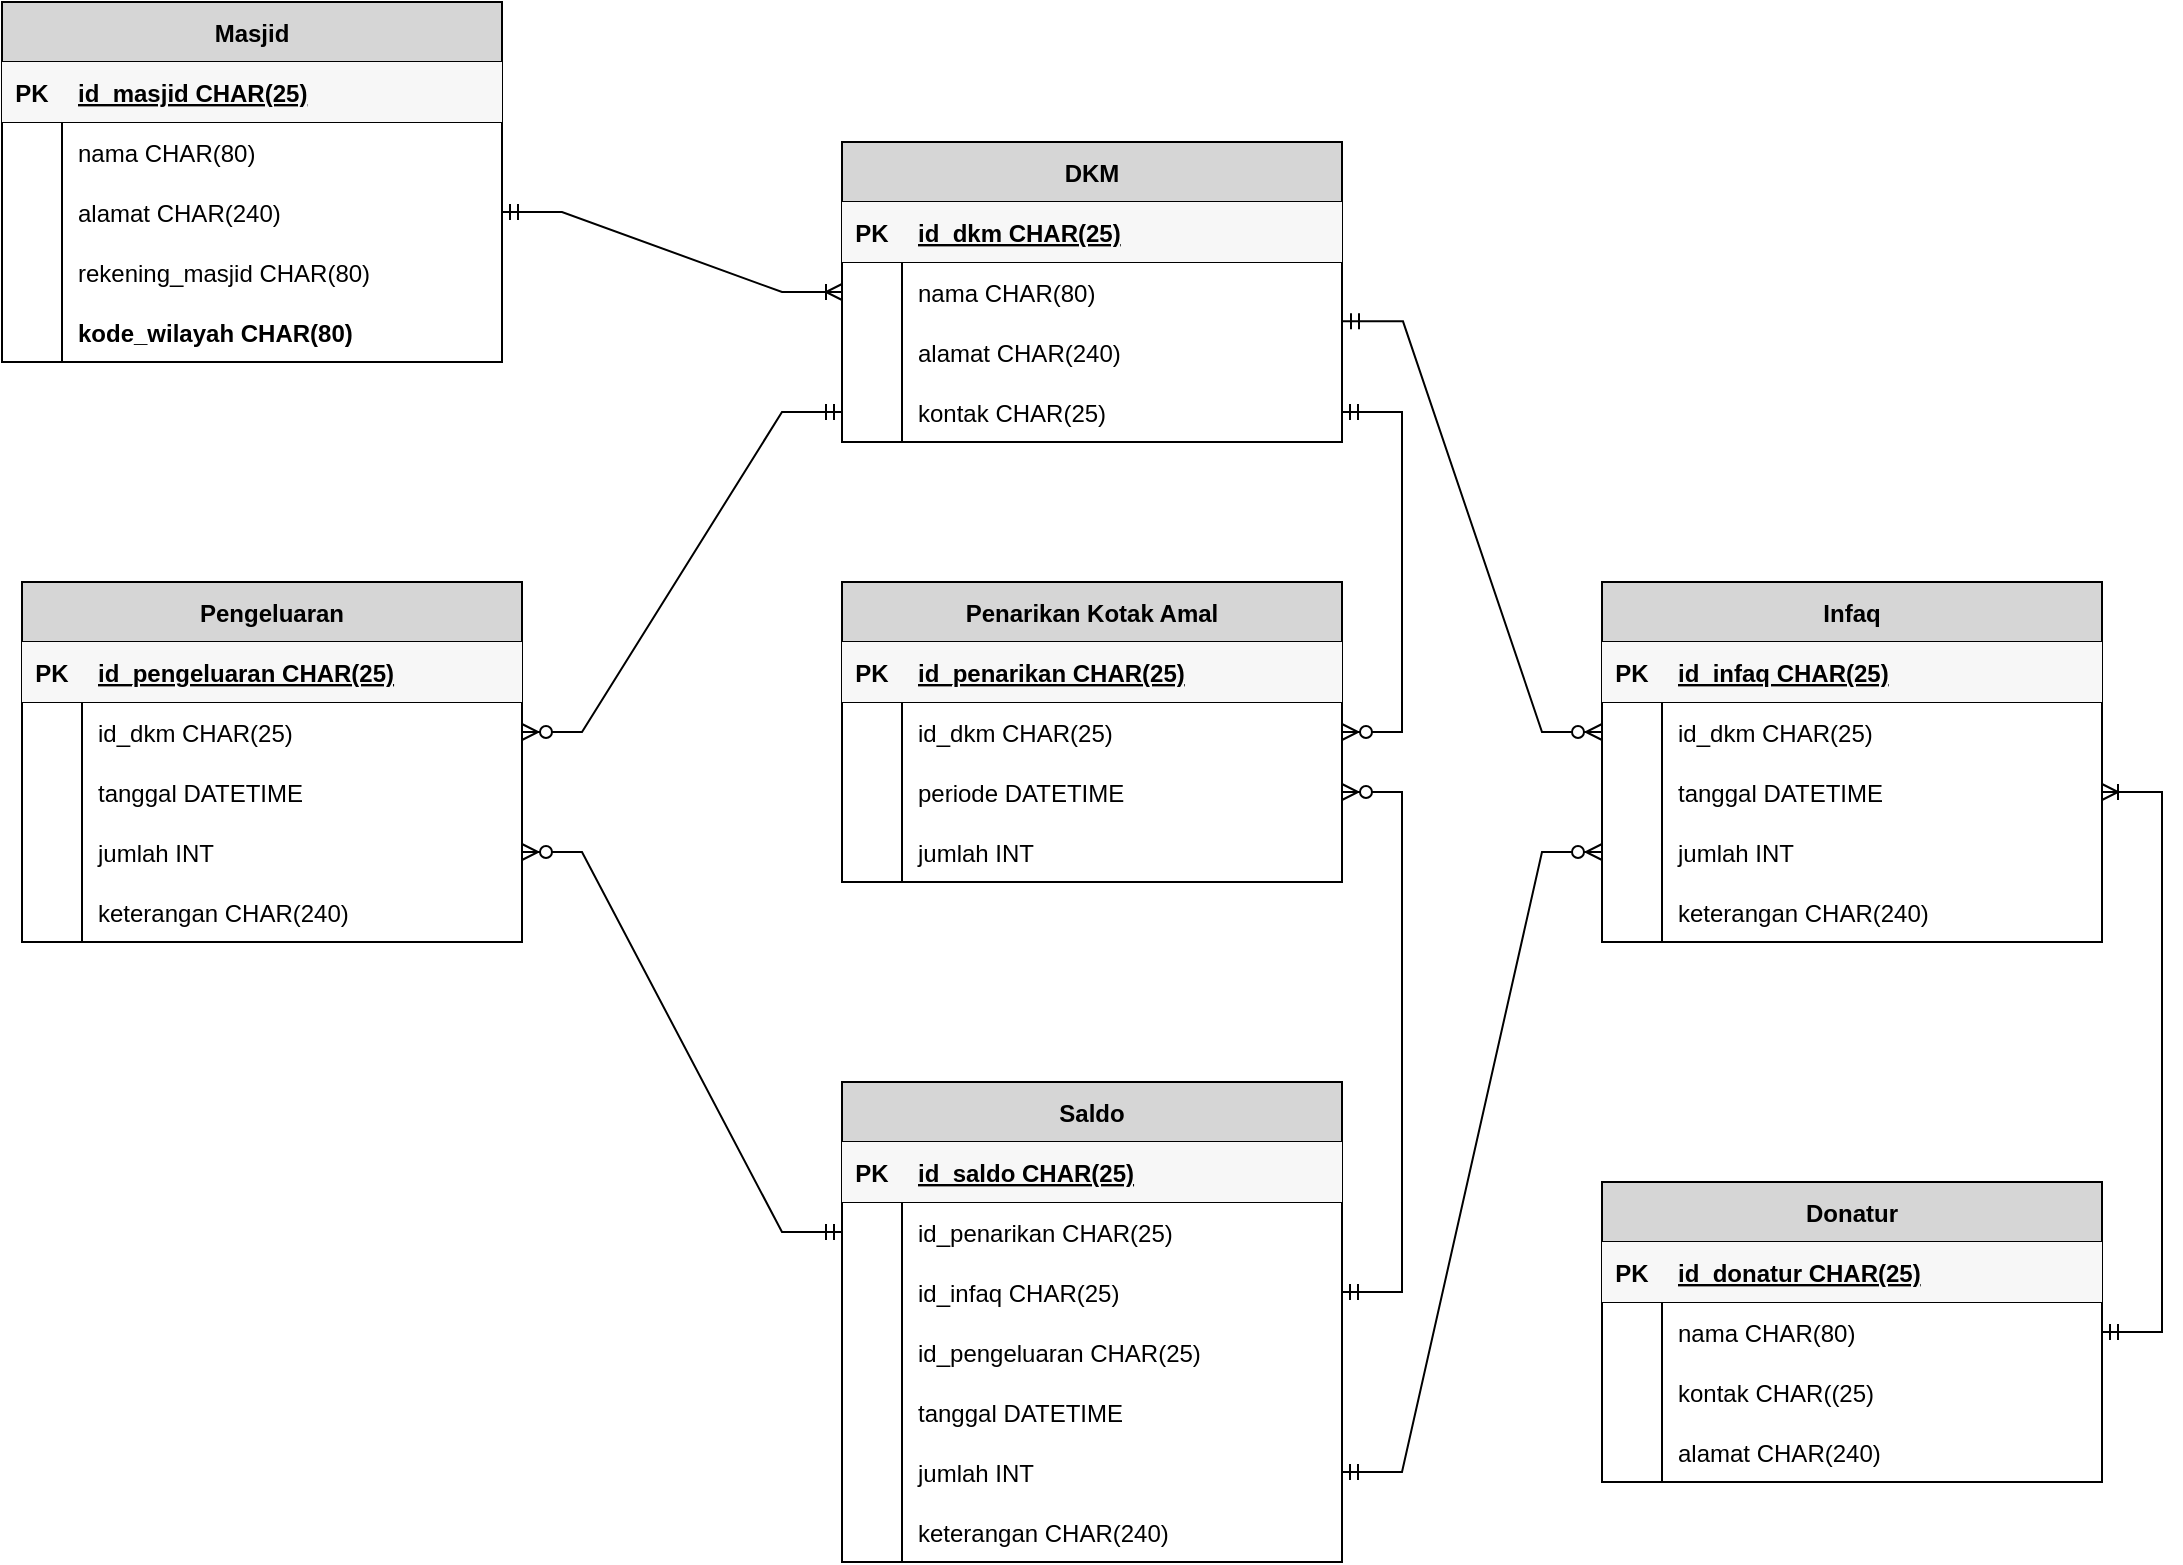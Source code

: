 <mxfile version="17.2.1" type="github">
  <diagram id="R2lEEEUBdFMjLlhIrx00" name="Page-1">
    <mxGraphModel dx="1303" dy="743" grid="1" gridSize="10" guides="1" tooltips="1" connect="1" arrows="1" fold="1" page="1" pageScale="1" pageWidth="1100" pageHeight="850" math="0" shadow="0" extFonts="Permanent Marker^https://fonts.googleapis.com/css?family=Permanent+Marker">
      <root>
        <mxCell id="0" />
        <mxCell id="1" parent="0" />
        <mxCell id="cvT5Ld0d4Eo0cut39mmG-1" value="Masjid" style="shape=table;startSize=30;container=1;collapsible=1;childLayout=tableLayout;fixedRows=1;rowLines=0;fontStyle=1;align=center;resizeLast=1;fillColor=#D6D6D6;" parent="1" vertex="1">
          <mxGeometry x="10" y="10" width="250" height="180" as="geometry" />
        </mxCell>
        <mxCell id="cvT5Ld0d4Eo0cut39mmG-2" value="" style="shape=partialRectangle;collapsible=0;dropTarget=0;pointerEvents=0;fillColor=none;points=[[0,0.5],[1,0.5]];portConstraint=eastwest;top=0;left=0;right=0;bottom=1;" parent="cvT5Ld0d4Eo0cut39mmG-1" vertex="1">
          <mxGeometry y="30" width="250" height="30" as="geometry" />
        </mxCell>
        <mxCell id="cvT5Ld0d4Eo0cut39mmG-3" value="PK" style="shape=partialRectangle;overflow=hidden;connectable=0;fillColor=#F7F7F7;top=0;left=0;bottom=0;right=0;fontStyle=1;strokeColor=#EDEDED;" parent="cvT5Ld0d4Eo0cut39mmG-2" vertex="1">
          <mxGeometry width="30" height="30" as="geometry">
            <mxRectangle width="30" height="30" as="alternateBounds" />
          </mxGeometry>
        </mxCell>
        <mxCell id="cvT5Ld0d4Eo0cut39mmG-4" value="id_masjid CHAR(25)" style="shape=partialRectangle;overflow=hidden;connectable=0;fillColor=#F7F7F7;top=0;left=0;bottom=0;right=0;align=left;spacingLeft=6;fontStyle=5;strokeColor=#EDEDED;" parent="cvT5Ld0d4Eo0cut39mmG-2" vertex="1">
          <mxGeometry x="30" width="220" height="30" as="geometry">
            <mxRectangle width="220" height="30" as="alternateBounds" />
          </mxGeometry>
        </mxCell>
        <mxCell id="cvT5Ld0d4Eo0cut39mmG-5" value="" style="shape=partialRectangle;collapsible=0;dropTarget=0;pointerEvents=0;fillColor=none;points=[[0,0.5],[1,0.5]];portConstraint=eastwest;top=0;left=0;right=0;bottom=0;" parent="cvT5Ld0d4Eo0cut39mmG-1" vertex="1">
          <mxGeometry y="60" width="250" height="30" as="geometry" />
        </mxCell>
        <mxCell id="cvT5Ld0d4Eo0cut39mmG-6" value="" style="shape=partialRectangle;overflow=hidden;connectable=0;fillColor=none;top=0;left=0;bottom=0;right=0;" parent="cvT5Ld0d4Eo0cut39mmG-5" vertex="1">
          <mxGeometry width="30" height="30" as="geometry">
            <mxRectangle width="30" height="30" as="alternateBounds" />
          </mxGeometry>
        </mxCell>
        <mxCell id="cvT5Ld0d4Eo0cut39mmG-7" value="nama CHAR(80)" style="shape=partialRectangle;overflow=hidden;connectable=0;fillColor=none;top=0;left=0;bottom=0;right=0;align=left;spacingLeft=6;" parent="cvT5Ld0d4Eo0cut39mmG-5" vertex="1">
          <mxGeometry x="30" width="220" height="30" as="geometry">
            <mxRectangle width="220" height="30" as="alternateBounds" />
          </mxGeometry>
        </mxCell>
        <mxCell id="cvT5Ld0d4Eo0cut39mmG-8" value="" style="shape=partialRectangle;collapsible=0;dropTarget=0;pointerEvents=0;fillColor=none;points=[[0,0.5],[1,0.5]];portConstraint=eastwest;top=0;left=0;right=0;bottom=0;" parent="cvT5Ld0d4Eo0cut39mmG-1" vertex="1">
          <mxGeometry y="90" width="250" height="30" as="geometry" />
        </mxCell>
        <mxCell id="cvT5Ld0d4Eo0cut39mmG-9" value="" style="shape=partialRectangle;overflow=hidden;connectable=0;fillColor=none;top=0;left=0;bottom=0;right=0;" parent="cvT5Ld0d4Eo0cut39mmG-8" vertex="1">
          <mxGeometry width="30" height="30" as="geometry">
            <mxRectangle width="30" height="30" as="alternateBounds" />
          </mxGeometry>
        </mxCell>
        <mxCell id="cvT5Ld0d4Eo0cut39mmG-10" value="alamat CHAR(240)" style="shape=partialRectangle;overflow=hidden;connectable=0;fillColor=none;top=0;left=0;bottom=0;right=0;align=left;spacingLeft=6;" parent="cvT5Ld0d4Eo0cut39mmG-8" vertex="1">
          <mxGeometry x="30" width="220" height="30" as="geometry">
            <mxRectangle width="220" height="30" as="alternateBounds" />
          </mxGeometry>
        </mxCell>
        <mxCell id="cvT5Ld0d4Eo0cut39mmG-14" value="" style="shape=partialRectangle;collapsible=0;dropTarget=0;pointerEvents=0;fillColor=none;points=[[0,0.5],[1,0.5]];portConstraint=eastwest;top=0;left=0;right=0;bottom=0;" parent="cvT5Ld0d4Eo0cut39mmG-1" vertex="1">
          <mxGeometry y="120" width="250" height="30" as="geometry" />
        </mxCell>
        <mxCell id="cvT5Ld0d4Eo0cut39mmG-15" value="" style="shape=partialRectangle;overflow=hidden;connectable=0;fillColor=none;top=0;left=0;bottom=0;right=0;" parent="cvT5Ld0d4Eo0cut39mmG-14" vertex="1">
          <mxGeometry width="30" height="30" as="geometry">
            <mxRectangle width="30" height="30" as="alternateBounds" />
          </mxGeometry>
        </mxCell>
        <mxCell id="cvT5Ld0d4Eo0cut39mmG-16" value="rekening_masjid CHAR(80)" style="shape=partialRectangle;overflow=hidden;connectable=0;fillColor=none;top=0;left=0;bottom=0;right=0;align=left;spacingLeft=6;fontStyle=0" parent="cvT5Ld0d4Eo0cut39mmG-14" vertex="1">
          <mxGeometry x="30" width="220" height="30" as="geometry">
            <mxRectangle width="220" height="30" as="alternateBounds" />
          </mxGeometry>
        </mxCell>
        <mxCell id="cvT5Ld0d4Eo0cut39mmG-11" value="" style="shape=partialRectangle;collapsible=0;dropTarget=0;pointerEvents=0;fillColor=none;points=[[0,0.5],[1,0.5]];portConstraint=eastwest;top=0;left=0;right=0;bottom=0;" parent="cvT5Ld0d4Eo0cut39mmG-1" vertex="1">
          <mxGeometry y="150" width="250" height="30" as="geometry" />
        </mxCell>
        <mxCell id="cvT5Ld0d4Eo0cut39mmG-12" value="" style="shape=partialRectangle;overflow=hidden;connectable=0;fillColor=none;top=0;left=0;bottom=0;right=0;" parent="cvT5Ld0d4Eo0cut39mmG-11" vertex="1">
          <mxGeometry width="30" height="30" as="geometry">
            <mxRectangle width="30" height="30" as="alternateBounds" />
          </mxGeometry>
        </mxCell>
        <mxCell id="cvT5Ld0d4Eo0cut39mmG-13" value="kode_wilayah CHAR(80)" style="shape=partialRectangle;overflow=hidden;connectable=0;fillColor=none;top=0;left=0;bottom=0;right=0;align=left;spacingLeft=6;fontStyle=1" parent="cvT5Ld0d4Eo0cut39mmG-11" vertex="1">
          <mxGeometry x="30" width="220" height="30" as="geometry">
            <mxRectangle width="220" height="30" as="alternateBounds" />
          </mxGeometry>
        </mxCell>
        <mxCell id="XvqPhCIaxHEO62O4tCBa-1" value="DKM" style="shape=table;startSize=30;container=1;collapsible=1;childLayout=tableLayout;fixedRows=1;rowLines=0;fontStyle=1;align=center;resizeLast=1;fillColor=#D6D6D6;" parent="1" vertex="1">
          <mxGeometry x="430" y="80" width="250" height="150" as="geometry" />
        </mxCell>
        <mxCell id="XvqPhCIaxHEO62O4tCBa-2" value="" style="shape=partialRectangle;collapsible=0;dropTarget=0;pointerEvents=0;fillColor=none;points=[[0,0.5],[1,0.5]];portConstraint=eastwest;top=0;left=0;right=0;bottom=1;" parent="XvqPhCIaxHEO62O4tCBa-1" vertex="1">
          <mxGeometry y="30" width="250" height="30" as="geometry" />
        </mxCell>
        <mxCell id="XvqPhCIaxHEO62O4tCBa-3" value="PK" style="shape=partialRectangle;overflow=hidden;connectable=0;fillColor=#F7F7F7;top=0;left=0;bottom=0;right=0;fontStyle=1;strokeColor=#EDEDED;" parent="XvqPhCIaxHEO62O4tCBa-2" vertex="1">
          <mxGeometry width="30" height="30" as="geometry">
            <mxRectangle width="30" height="30" as="alternateBounds" />
          </mxGeometry>
        </mxCell>
        <mxCell id="XvqPhCIaxHEO62O4tCBa-4" value="id_dkm CHAR(25)" style="shape=partialRectangle;overflow=hidden;connectable=0;fillColor=#F7F7F7;top=0;left=0;bottom=0;right=0;align=left;spacingLeft=6;fontStyle=5;strokeColor=#EDEDED;" parent="XvqPhCIaxHEO62O4tCBa-2" vertex="1">
          <mxGeometry x="30" width="220" height="30" as="geometry">
            <mxRectangle width="220" height="30" as="alternateBounds" />
          </mxGeometry>
        </mxCell>
        <mxCell id="XvqPhCIaxHEO62O4tCBa-5" value="" style="shape=partialRectangle;collapsible=0;dropTarget=0;pointerEvents=0;fillColor=none;points=[[0,0.5],[1,0.5]];portConstraint=eastwest;top=0;left=0;right=0;bottom=0;" parent="XvqPhCIaxHEO62O4tCBa-1" vertex="1">
          <mxGeometry y="60" width="250" height="30" as="geometry" />
        </mxCell>
        <mxCell id="XvqPhCIaxHEO62O4tCBa-6" value="" style="shape=partialRectangle;overflow=hidden;connectable=0;fillColor=none;top=0;left=0;bottom=0;right=0;" parent="XvqPhCIaxHEO62O4tCBa-5" vertex="1">
          <mxGeometry width="30" height="30" as="geometry">
            <mxRectangle width="30" height="30" as="alternateBounds" />
          </mxGeometry>
        </mxCell>
        <mxCell id="XvqPhCIaxHEO62O4tCBa-7" value="nama CHAR(80)" style="shape=partialRectangle;overflow=hidden;connectable=0;fillColor=none;top=0;left=0;bottom=0;right=0;align=left;spacingLeft=6;" parent="XvqPhCIaxHEO62O4tCBa-5" vertex="1">
          <mxGeometry x="30" width="220" height="30" as="geometry">
            <mxRectangle width="220" height="30" as="alternateBounds" />
          </mxGeometry>
        </mxCell>
        <mxCell id="XvqPhCIaxHEO62O4tCBa-8" value="" style="shape=partialRectangle;collapsible=0;dropTarget=0;pointerEvents=0;fillColor=none;points=[[0,0.5],[1,0.5]];portConstraint=eastwest;top=0;left=0;right=0;bottom=0;" parent="XvqPhCIaxHEO62O4tCBa-1" vertex="1">
          <mxGeometry y="90" width="250" height="30" as="geometry" />
        </mxCell>
        <mxCell id="XvqPhCIaxHEO62O4tCBa-9" value="" style="shape=partialRectangle;overflow=hidden;connectable=0;fillColor=none;top=0;left=0;bottom=0;right=0;" parent="XvqPhCIaxHEO62O4tCBa-8" vertex="1">
          <mxGeometry width="30" height="30" as="geometry">
            <mxRectangle width="30" height="30" as="alternateBounds" />
          </mxGeometry>
        </mxCell>
        <mxCell id="XvqPhCIaxHEO62O4tCBa-10" value="alamat CHAR(240)" style="shape=partialRectangle;overflow=hidden;connectable=0;fillColor=none;top=0;left=0;bottom=0;right=0;align=left;spacingLeft=6;" parent="XvqPhCIaxHEO62O4tCBa-8" vertex="1">
          <mxGeometry x="30" width="220" height="30" as="geometry">
            <mxRectangle width="220" height="30" as="alternateBounds" />
          </mxGeometry>
        </mxCell>
        <mxCell id="XvqPhCIaxHEO62O4tCBa-11" value="" style="shape=partialRectangle;collapsible=0;dropTarget=0;pointerEvents=0;fillColor=none;points=[[0,0.5],[1,0.5]];portConstraint=eastwest;top=0;left=0;right=0;bottom=0;" parent="XvqPhCIaxHEO62O4tCBa-1" vertex="1">
          <mxGeometry y="120" width="250" height="30" as="geometry" />
        </mxCell>
        <mxCell id="XvqPhCIaxHEO62O4tCBa-12" value="" style="shape=partialRectangle;overflow=hidden;connectable=0;fillColor=none;top=0;left=0;bottom=0;right=0;" parent="XvqPhCIaxHEO62O4tCBa-11" vertex="1">
          <mxGeometry width="30" height="30" as="geometry">
            <mxRectangle width="30" height="30" as="alternateBounds" />
          </mxGeometry>
        </mxCell>
        <mxCell id="XvqPhCIaxHEO62O4tCBa-13" value="kontak CHAR(25)" style="shape=partialRectangle;overflow=hidden;connectable=0;fillColor=none;top=0;left=0;bottom=0;right=0;align=left;spacingLeft=6;fontStyle=0" parent="XvqPhCIaxHEO62O4tCBa-11" vertex="1">
          <mxGeometry x="30" width="220" height="30" as="geometry">
            <mxRectangle width="220" height="30" as="alternateBounds" />
          </mxGeometry>
        </mxCell>
        <mxCell id="XvqPhCIaxHEO62O4tCBa-18" value="" style="edgeStyle=entityRelationEdgeStyle;fontSize=12;html=1;endArrow=ERoneToMany;startArrow=ERmandOne;rounded=0;exitX=1;exitY=0.5;exitDx=0;exitDy=0;entryX=0;entryY=0.5;entryDx=0;entryDy=0;" parent="1" source="cvT5Ld0d4Eo0cut39mmG-8" target="XvqPhCIaxHEO62O4tCBa-5" edge="1">
          <mxGeometry width="100" height="100" relative="1" as="geometry">
            <mxPoint x="390" y="180" as="sourcePoint" />
            <mxPoint x="490" y="80" as="targetPoint" />
          </mxGeometry>
        </mxCell>
        <mxCell id="pLx2cS38MoNF81snH_oE-1" value="Penarikan Kotak Amal" style="shape=table;startSize=30;container=1;collapsible=1;childLayout=tableLayout;fixedRows=1;rowLines=0;fontStyle=1;align=center;resizeLast=1;fillColor=#D6D6D6;" parent="1" vertex="1">
          <mxGeometry x="430" y="300" width="250" height="150" as="geometry" />
        </mxCell>
        <mxCell id="pLx2cS38MoNF81snH_oE-2" value="" style="shape=partialRectangle;collapsible=0;dropTarget=0;pointerEvents=0;fillColor=none;points=[[0,0.5],[1,0.5]];portConstraint=eastwest;top=0;left=0;right=0;bottom=1;" parent="pLx2cS38MoNF81snH_oE-1" vertex="1">
          <mxGeometry y="30" width="250" height="30" as="geometry" />
        </mxCell>
        <mxCell id="pLx2cS38MoNF81snH_oE-3" value="PK" style="shape=partialRectangle;overflow=hidden;connectable=0;fillColor=#F7F7F7;top=0;left=0;bottom=0;right=0;fontStyle=1;strokeColor=#EDEDED;" parent="pLx2cS38MoNF81snH_oE-2" vertex="1">
          <mxGeometry width="30" height="30" as="geometry">
            <mxRectangle width="30" height="30" as="alternateBounds" />
          </mxGeometry>
        </mxCell>
        <mxCell id="pLx2cS38MoNF81snH_oE-4" value="id_penarikan CHAR(25)" style="shape=partialRectangle;overflow=hidden;connectable=0;fillColor=#F7F7F7;top=0;left=0;bottom=0;right=0;align=left;spacingLeft=6;fontStyle=5;strokeColor=#EDEDED;" parent="pLx2cS38MoNF81snH_oE-2" vertex="1">
          <mxGeometry x="30" width="220" height="30" as="geometry">
            <mxRectangle width="220" height="30" as="alternateBounds" />
          </mxGeometry>
        </mxCell>
        <mxCell id="pLx2cS38MoNF81snH_oE-5" value="" style="shape=partialRectangle;collapsible=0;dropTarget=0;pointerEvents=0;fillColor=none;points=[[0,0.5],[1,0.5]];portConstraint=eastwest;top=0;left=0;right=0;bottom=0;" parent="pLx2cS38MoNF81snH_oE-1" vertex="1">
          <mxGeometry y="60" width="250" height="30" as="geometry" />
        </mxCell>
        <mxCell id="pLx2cS38MoNF81snH_oE-6" value="" style="shape=partialRectangle;overflow=hidden;connectable=0;fillColor=none;top=0;left=0;bottom=0;right=0;" parent="pLx2cS38MoNF81snH_oE-5" vertex="1">
          <mxGeometry width="30" height="30" as="geometry">
            <mxRectangle width="30" height="30" as="alternateBounds" />
          </mxGeometry>
        </mxCell>
        <mxCell id="pLx2cS38MoNF81snH_oE-7" value="id_dkm CHAR(25)" style="shape=partialRectangle;overflow=hidden;connectable=0;fillColor=none;top=0;left=0;bottom=0;right=0;align=left;spacingLeft=6;" parent="pLx2cS38MoNF81snH_oE-5" vertex="1">
          <mxGeometry x="30" width="220" height="30" as="geometry">
            <mxRectangle width="220" height="30" as="alternateBounds" />
          </mxGeometry>
        </mxCell>
        <mxCell id="pLx2cS38MoNF81snH_oE-8" value="" style="shape=partialRectangle;collapsible=0;dropTarget=0;pointerEvents=0;fillColor=none;points=[[0,0.5],[1,0.5]];portConstraint=eastwest;top=0;left=0;right=0;bottom=0;" parent="pLx2cS38MoNF81snH_oE-1" vertex="1">
          <mxGeometry y="90" width="250" height="30" as="geometry" />
        </mxCell>
        <mxCell id="pLx2cS38MoNF81snH_oE-9" value="" style="shape=partialRectangle;overflow=hidden;connectable=0;fillColor=none;top=0;left=0;bottom=0;right=0;" parent="pLx2cS38MoNF81snH_oE-8" vertex="1">
          <mxGeometry width="30" height="30" as="geometry">
            <mxRectangle width="30" height="30" as="alternateBounds" />
          </mxGeometry>
        </mxCell>
        <mxCell id="pLx2cS38MoNF81snH_oE-10" value="periode DATETIME" style="shape=partialRectangle;overflow=hidden;connectable=0;fillColor=none;top=0;left=0;bottom=0;right=0;align=left;spacingLeft=6;" parent="pLx2cS38MoNF81snH_oE-8" vertex="1">
          <mxGeometry x="30" width="220" height="30" as="geometry">
            <mxRectangle width="220" height="30" as="alternateBounds" />
          </mxGeometry>
        </mxCell>
        <mxCell id="pLx2cS38MoNF81snH_oE-11" value="" style="shape=partialRectangle;collapsible=0;dropTarget=0;pointerEvents=0;fillColor=none;points=[[0,0.5],[1,0.5]];portConstraint=eastwest;top=0;left=0;right=0;bottom=0;" parent="pLx2cS38MoNF81snH_oE-1" vertex="1">
          <mxGeometry y="120" width="250" height="30" as="geometry" />
        </mxCell>
        <mxCell id="pLx2cS38MoNF81snH_oE-12" value="" style="shape=partialRectangle;overflow=hidden;connectable=0;fillColor=none;top=0;left=0;bottom=0;right=0;" parent="pLx2cS38MoNF81snH_oE-11" vertex="1">
          <mxGeometry width="30" height="30" as="geometry">
            <mxRectangle width="30" height="30" as="alternateBounds" />
          </mxGeometry>
        </mxCell>
        <mxCell id="pLx2cS38MoNF81snH_oE-13" value="jumlah INT" style="shape=partialRectangle;overflow=hidden;connectable=0;fillColor=none;top=0;left=0;bottom=0;right=0;align=left;spacingLeft=6;fontStyle=0" parent="pLx2cS38MoNF81snH_oE-11" vertex="1">
          <mxGeometry x="30" width="220" height="30" as="geometry">
            <mxRectangle width="220" height="30" as="alternateBounds" />
          </mxGeometry>
        </mxCell>
        <mxCell id="pLx2cS38MoNF81snH_oE-14" value="" style="edgeStyle=entityRelationEdgeStyle;fontSize=12;html=1;endArrow=ERzeroToMany;startArrow=ERmandOne;rounded=0;exitX=1.002;exitY=-0.011;exitDx=0;exitDy=0;exitPerimeter=0;entryX=0;entryY=0.5;entryDx=0;entryDy=0;" parent="1" source="XvqPhCIaxHEO62O4tCBa-8" target="pLx2cS38MoNF81snH_oE-19" edge="1">
          <mxGeometry width="100" height="100" relative="1" as="geometry">
            <mxPoint x="640" y="250" as="sourcePoint" />
            <mxPoint x="900" y="170" as="targetPoint" />
          </mxGeometry>
        </mxCell>
        <mxCell id="pLx2cS38MoNF81snH_oE-15" value="Infaq" style="shape=table;startSize=30;container=1;collapsible=1;childLayout=tableLayout;fixedRows=1;rowLines=0;fontStyle=1;align=center;resizeLast=1;fillColor=#D6D6D6;" parent="1" vertex="1">
          <mxGeometry x="810" y="300" width="250" height="180" as="geometry" />
        </mxCell>
        <mxCell id="pLx2cS38MoNF81snH_oE-16" value="" style="shape=partialRectangle;collapsible=0;dropTarget=0;pointerEvents=0;fillColor=none;points=[[0,0.5],[1,0.5]];portConstraint=eastwest;top=0;left=0;right=0;bottom=1;" parent="pLx2cS38MoNF81snH_oE-15" vertex="1">
          <mxGeometry y="30" width="250" height="30" as="geometry" />
        </mxCell>
        <mxCell id="pLx2cS38MoNF81snH_oE-17" value="PK" style="shape=partialRectangle;overflow=hidden;connectable=0;fillColor=#F7F7F7;top=0;left=0;bottom=0;right=0;fontStyle=1;strokeColor=#EDEDED;" parent="pLx2cS38MoNF81snH_oE-16" vertex="1">
          <mxGeometry width="30" height="30" as="geometry">
            <mxRectangle width="30" height="30" as="alternateBounds" />
          </mxGeometry>
        </mxCell>
        <mxCell id="pLx2cS38MoNF81snH_oE-18" value="id_infaq CHAR(25)" style="shape=partialRectangle;overflow=hidden;connectable=0;fillColor=#F7F7F7;top=0;left=0;bottom=0;right=0;align=left;spacingLeft=6;fontStyle=5;strokeColor=#EDEDED;" parent="pLx2cS38MoNF81snH_oE-16" vertex="1">
          <mxGeometry x="30" width="220" height="30" as="geometry">
            <mxRectangle width="220" height="30" as="alternateBounds" />
          </mxGeometry>
        </mxCell>
        <mxCell id="pLx2cS38MoNF81snH_oE-19" value="" style="shape=partialRectangle;collapsible=0;dropTarget=0;pointerEvents=0;fillColor=none;points=[[0,0.5],[1,0.5]];portConstraint=eastwest;top=0;left=0;right=0;bottom=0;" parent="pLx2cS38MoNF81snH_oE-15" vertex="1">
          <mxGeometry y="60" width="250" height="30" as="geometry" />
        </mxCell>
        <mxCell id="pLx2cS38MoNF81snH_oE-20" value="" style="shape=partialRectangle;overflow=hidden;connectable=0;fillColor=none;top=0;left=0;bottom=0;right=0;" parent="pLx2cS38MoNF81snH_oE-19" vertex="1">
          <mxGeometry width="30" height="30" as="geometry">
            <mxRectangle width="30" height="30" as="alternateBounds" />
          </mxGeometry>
        </mxCell>
        <mxCell id="pLx2cS38MoNF81snH_oE-21" value="id_dkm CHAR(25)" style="shape=partialRectangle;overflow=hidden;connectable=0;fillColor=none;top=0;left=0;bottom=0;right=0;align=left;spacingLeft=6;" parent="pLx2cS38MoNF81snH_oE-19" vertex="1">
          <mxGeometry x="30" width="220" height="30" as="geometry">
            <mxRectangle width="220" height="30" as="alternateBounds" />
          </mxGeometry>
        </mxCell>
        <mxCell id="pLx2cS38MoNF81snH_oE-22" value="" style="shape=partialRectangle;collapsible=0;dropTarget=0;pointerEvents=0;fillColor=none;points=[[0,0.5],[1,0.5]];portConstraint=eastwest;top=0;left=0;right=0;bottom=0;" parent="pLx2cS38MoNF81snH_oE-15" vertex="1">
          <mxGeometry y="90" width="250" height="30" as="geometry" />
        </mxCell>
        <mxCell id="pLx2cS38MoNF81snH_oE-23" value="" style="shape=partialRectangle;overflow=hidden;connectable=0;fillColor=none;top=0;left=0;bottom=0;right=0;" parent="pLx2cS38MoNF81snH_oE-22" vertex="1">
          <mxGeometry width="30" height="30" as="geometry">
            <mxRectangle width="30" height="30" as="alternateBounds" />
          </mxGeometry>
        </mxCell>
        <mxCell id="pLx2cS38MoNF81snH_oE-24" value="tanggal DATETIME" style="shape=partialRectangle;overflow=hidden;connectable=0;fillColor=none;top=0;left=0;bottom=0;right=0;align=left;spacingLeft=6;" parent="pLx2cS38MoNF81snH_oE-22" vertex="1">
          <mxGeometry x="30" width="220" height="30" as="geometry">
            <mxRectangle width="220" height="30" as="alternateBounds" />
          </mxGeometry>
        </mxCell>
        <mxCell id="pLx2cS38MoNF81snH_oE-25" value="" style="shape=partialRectangle;collapsible=0;dropTarget=0;pointerEvents=0;fillColor=none;points=[[0,0.5],[1,0.5]];portConstraint=eastwest;top=0;left=0;right=0;bottom=0;" parent="pLx2cS38MoNF81snH_oE-15" vertex="1">
          <mxGeometry y="120" width="250" height="30" as="geometry" />
        </mxCell>
        <mxCell id="pLx2cS38MoNF81snH_oE-26" value="" style="shape=partialRectangle;overflow=hidden;connectable=0;fillColor=none;top=0;left=0;bottom=0;right=0;" parent="pLx2cS38MoNF81snH_oE-25" vertex="1">
          <mxGeometry width="30" height="30" as="geometry">
            <mxRectangle width="30" height="30" as="alternateBounds" />
          </mxGeometry>
        </mxCell>
        <mxCell id="pLx2cS38MoNF81snH_oE-27" value="jumlah INT" style="shape=partialRectangle;overflow=hidden;connectable=0;fillColor=none;top=0;left=0;bottom=0;right=0;align=left;spacingLeft=6;fontStyle=0" parent="pLx2cS38MoNF81snH_oE-25" vertex="1">
          <mxGeometry x="30" width="220" height="30" as="geometry">
            <mxRectangle width="220" height="30" as="alternateBounds" />
          </mxGeometry>
        </mxCell>
        <mxCell id="pLx2cS38MoNF81snH_oE-46" value="" style="shape=partialRectangle;collapsible=0;dropTarget=0;pointerEvents=0;fillColor=none;points=[[0,0.5],[1,0.5]];portConstraint=eastwest;top=0;left=0;right=0;bottom=0;" parent="pLx2cS38MoNF81snH_oE-15" vertex="1">
          <mxGeometry y="150" width="250" height="30" as="geometry" />
        </mxCell>
        <mxCell id="pLx2cS38MoNF81snH_oE-47" value="" style="shape=partialRectangle;overflow=hidden;connectable=0;fillColor=none;top=0;left=0;bottom=0;right=0;" parent="pLx2cS38MoNF81snH_oE-46" vertex="1">
          <mxGeometry width="30" height="30" as="geometry">
            <mxRectangle width="30" height="30" as="alternateBounds" />
          </mxGeometry>
        </mxCell>
        <mxCell id="pLx2cS38MoNF81snH_oE-48" value="keterangan CHAR(240)" style="shape=partialRectangle;overflow=hidden;connectable=0;fillColor=none;top=0;left=0;bottom=0;right=0;align=left;spacingLeft=6;fontStyle=0" parent="pLx2cS38MoNF81snH_oE-46" vertex="1">
          <mxGeometry x="30" width="220" height="30" as="geometry">
            <mxRectangle width="220" height="30" as="alternateBounds" />
          </mxGeometry>
        </mxCell>
        <mxCell id="pLx2cS38MoNF81snH_oE-28" value="" style="edgeStyle=entityRelationEdgeStyle;fontSize=12;html=1;endArrow=ERzeroToMany;startArrow=ERmandOne;rounded=0;entryX=1;entryY=0.5;entryDx=0;entryDy=0;exitX=1;exitY=0.5;exitDx=0;exitDy=0;" parent="1" source="XvqPhCIaxHEO62O4tCBa-11" target="pLx2cS38MoNF81snH_oE-5" edge="1">
          <mxGeometry width="100" height="100" relative="1" as="geometry">
            <mxPoint x="760.5" y="139.67" as="sourcePoint" />
            <mxPoint x="850.25" y="254.89" as="targetPoint" />
          </mxGeometry>
        </mxCell>
        <mxCell id="pLx2cS38MoNF81snH_oE-29" value="Donatur" style="shape=table;startSize=30;container=1;collapsible=1;childLayout=tableLayout;fixedRows=1;rowLines=0;fontStyle=1;align=center;resizeLast=1;fillColor=#D6D6D6;" parent="1" vertex="1">
          <mxGeometry x="810" y="600" width="250" height="150" as="geometry" />
        </mxCell>
        <mxCell id="pLx2cS38MoNF81snH_oE-30" value="" style="shape=partialRectangle;collapsible=0;dropTarget=0;pointerEvents=0;fillColor=none;points=[[0,0.5],[1,0.5]];portConstraint=eastwest;top=0;left=0;right=0;bottom=1;" parent="pLx2cS38MoNF81snH_oE-29" vertex="1">
          <mxGeometry y="30" width="250" height="30" as="geometry" />
        </mxCell>
        <mxCell id="pLx2cS38MoNF81snH_oE-31" value="PK" style="shape=partialRectangle;overflow=hidden;connectable=0;fillColor=#F7F7F7;top=0;left=0;bottom=0;right=0;fontStyle=1;strokeColor=#EDEDED;" parent="pLx2cS38MoNF81snH_oE-30" vertex="1">
          <mxGeometry width="30" height="30" as="geometry">
            <mxRectangle width="30" height="30" as="alternateBounds" />
          </mxGeometry>
        </mxCell>
        <mxCell id="pLx2cS38MoNF81snH_oE-32" value="id_donatur CHAR(25)" style="shape=partialRectangle;overflow=hidden;connectable=0;fillColor=#F7F7F7;top=0;left=0;bottom=0;right=0;align=left;spacingLeft=6;fontStyle=5;strokeColor=#EDEDED;" parent="pLx2cS38MoNF81snH_oE-30" vertex="1">
          <mxGeometry x="30" width="220" height="30" as="geometry">
            <mxRectangle width="220" height="30" as="alternateBounds" />
          </mxGeometry>
        </mxCell>
        <mxCell id="pLx2cS38MoNF81snH_oE-33" value="" style="shape=partialRectangle;collapsible=0;dropTarget=0;pointerEvents=0;fillColor=none;points=[[0,0.5],[1,0.5]];portConstraint=eastwest;top=0;left=0;right=0;bottom=0;" parent="pLx2cS38MoNF81snH_oE-29" vertex="1">
          <mxGeometry y="60" width="250" height="30" as="geometry" />
        </mxCell>
        <mxCell id="pLx2cS38MoNF81snH_oE-34" value="" style="shape=partialRectangle;overflow=hidden;connectable=0;fillColor=none;top=0;left=0;bottom=0;right=0;" parent="pLx2cS38MoNF81snH_oE-33" vertex="1">
          <mxGeometry width="30" height="30" as="geometry">
            <mxRectangle width="30" height="30" as="alternateBounds" />
          </mxGeometry>
        </mxCell>
        <mxCell id="pLx2cS38MoNF81snH_oE-35" value="nama CHAR(80)" style="shape=partialRectangle;overflow=hidden;connectable=0;fillColor=none;top=0;left=0;bottom=0;right=0;align=left;spacingLeft=6;" parent="pLx2cS38MoNF81snH_oE-33" vertex="1">
          <mxGeometry x="30" width="220" height="30" as="geometry">
            <mxRectangle width="220" height="30" as="alternateBounds" />
          </mxGeometry>
        </mxCell>
        <mxCell id="pLx2cS38MoNF81snH_oE-36" value="" style="shape=partialRectangle;collapsible=0;dropTarget=0;pointerEvents=0;fillColor=none;points=[[0,0.5],[1,0.5]];portConstraint=eastwest;top=0;left=0;right=0;bottom=0;" parent="pLx2cS38MoNF81snH_oE-29" vertex="1">
          <mxGeometry y="90" width="250" height="30" as="geometry" />
        </mxCell>
        <mxCell id="pLx2cS38MoNF81snH_oE-37" value="" style="shape=partialRectangle;overflow=hidden;connectable=0;fillColor=none;top=0;left=0;bottom=0;right=0;" parent="pLx2cS38MoNF81snH_oE-36" vertex="1">
          <mxGeometry width="30" height="30" as="geometry">
            <mxRectangle width="30" height="30" as="alternateBounds" />
          </mxGeometry>
        </mxCell>
        <mxCell id="pLx2cS38MoNF81snH_oE-38" value="kontak CHAR((25)" style="shape=partialRectangle;overflow=hidden;connectable=0;fillColor=none;top=0;left=0;bottom=0;right=0;align=left;spacingLeft=6;" parent="pLx2cS38MoNF81snH_oE-36" vertex="1">
          <mxGeometry x="30" width="220" height="30" as="geometry">
            <mxRectangle width="220" height="30" as="alternateBounds" />
          </mxGeometry>
        </mxCell>
        <mxCell id="pLx2cS38MoNF81snH_oE-39" value="" style="shape=partialRectangle;collapsible=0;dropTarget=0;pointerEvents=0;fillColor=none;points=[[0,0.5],[1,0.5]];portConstraint=eastwest;top=0;left=0;right=0;bottom=0;" parent="pLx2cS38MoNF81snH_oE-29" vertex="1">
          <mxGeometry y="120" width="250" height="30" as="geometry" />
        </mxCell>
        <mxCell id="pLx2cS38MoNF81snH_oE-40" value="" style="shape=partialRectangle;overflow=hidden;connectable=0;fillColor=none;top=0;left=0;bottom=0;right=0;" parent="pLx2cS38MoNF81snH_oE-39" vertex="1">
          <mxGeometry width="30" height="30" as="geometry">
            <mxRectangle width="30" height="30" as="alternateBounds" />
          </mxGeometry>
        </mxCell>
        <mxCell id="pLx2cS38MoNF81snH_oE-41" value="alamat CHAR(240)" style="shape=partialRectangle;overflow=hidden;connectable=0;fillColor=none;top=0;left=0;bottom=0;right=0;align=left;spacingLeft=6;fontStyle=0" parent="pLx2cS38MoNF81snH_oE-39" vertex="1">
          <mxGeometry x="30" width="220" height="30" as="geometry">
            <mxRectangle width="220" height="30" as="alternateBounds" />
          </mxGeometry>
        </mxCell>
        <mxCell id="pLx2cS38MoNF81snH_oE-42" value="" style="edgeStyle=entityRelationEdgeStyle;fontSize=12;html=1;endArrow=ERoneToMany;startArrow=ERmandOne;rounded=0;entryX=1;entryY=0.5;entryDx=0;entryDy=0;" parent="1" source="pLx2cS38MoNF81snH_oE-29" target="pLx2cS38MoNF81snH_oE-22" edge="1">
          <mxGeometry width="100" height="100" relative="1" as="geometry">
            <mxPoint x="640" y="560" as="sourcePoint" />
            <mxPoint x="740" y="460" as="targetPoint" />
          </mxGeometry>
        </mxCell>
        <mxCell id="pLx2cS38MoNF81snH_oE-49" value="Pengeluaran" style="shape=table;startSize=30;container=1;collapsible=1;childLayout=tableLayout;fixedRows=1;rowLines=0;fontStyle=1;align=center;resizeLast=1;fillColor=#D6D6D6;" parent="1" vertex="1">
          <mxGeometry x="20" y="300" width="250" height="180" as="geometry" />
        </mxCell>
        <mxCell id="pLx2cS38MoNF81snH_oE-50" value="" style="shape=partialRectangle;collapsible=0;dropTarget=0;pointerEvents=0;fillColor=none;points=[[0,0.5],[1,0.5]];portConstraint=eastwest;top=0;left=0;right=0;bottom=1;" parent="pLx2cS38MoNF81snH_oE-49" vertex="1">
          <mxGeometry y="30" width="250" height="30" as="geometry" />
        </mxCell>
        <mxCell id="pLx2cS38MoNF81snH_oE-51" value="PK" style="shape=partialRectangle;overflow=hidden;connectable=0;fillColor=#F7F7F7;top=0;left=0;bottom=0;right=0;fontStyle=1;strokeColor=#EDEDED;" parent="pLx2cS38MoNF81snH_oE-50" vertex="1">
          <mxGeometry width="30" height="30" as="geometry">
            <mxRectangle width="30" height="30" as="alternateBounds" />
          </mxGeometry>
        </mxCell>
        <mxCell id="pLx2cS38MoNF81snH_oE-52" value="id_pengeluaran CHAR(25)" style="shape=partialRectangle;overflow=hidden;connectable=0;fillColor=#F7F7F7;top=0;left=0;bottom=0;right=0;align=left;spacingLeft=6;fontStyle=5;strokeColor=#EDEDED;" parent="pLx2cS38MoNF81snH_oE-50" vertex="1">
          <mxGeometry x="30" width="220" height="30" as="geometry">
            <mxRectangle width="220" height="30" as="alternateBounds" />
          </mxGeometry>
        </mxCell>
        <mxCell id="pLx2cS38MoNF81snH_oE-53" value="" style="shape=partialRectangle;collapsible=0;dropTarget=0;pointerEvents=0;fillColor=none;points=[[0,0.5],[1,0.5]];portConstraint=eastwest;top=0;left=0;right=0;bottom=0;" parent="pLx2cS38MoNF81snH_oE-49" vertex="1">
          <mxGeometry y="60" width="250" height="30" as="geometry" />
        </mxCell>
        <mxCell id="pLx2cS38MoNF81snH_oE-54" value="" style="shape=partialRectangle;overflow=hidden;connectable=0;fillColor=none;top=0;left=0;bottom=0;right=0;" parent="pLx2cS38MoNF81snH_oE-53" vertex="1">
          <mxGeometry width="30" height="30" as="geometry">
            <mxRectangle width="30" height="30" as="alternateBounds" />
          </mxGeometry>
        </mxCell>
        <mxCell id="pLx2cS38MoNF81snH_oE-55" value="id_dkm CHAR(25)" style="shape=partialRectangle;overflow=hidden;connectable=0;fillColor=none;top=0;left=0;bottom=0;right=0;align=left;spacingLeft=6;" parent="pLx2cS38MoNF81snH_oE-53" vertex="1">
          <mxGeometry x="30" width="220" height="30" as="geometry">
            <mxRectangle width="220" height="30" as="alternateBounds" />
          </mxGeometry>
        </mxCell>
        <mxCell id="pLx2cS38MoNF81snH_oE-56" value="" style="shape=partialRectangle;collapsible=0;dropTarget=0;pointerEvents=0;fillColor=none;points=[[0,0.5],[1,0.5]];portConstraint=eastwest;top=0;left=0;right=0;bottom=0;" parent="pLx2cS38MoNF81snH_oE-49" vertex="1">
          <mxGeometry y="90" width="250" height="30" as="geometry" />
        </mxCell>
        <mxCell id="pLx2cS38MoNF81snH_oE-57" value="" style="shape=partialRectangle;overflow=hidden;connectable=0;fillColor=none;top=0;left=0;bottom=0;right=0;" parent="pLx2cS38MoNF81snH_oE-56" vertex="1">
          <mxGeometry width="30" height="30" as="geometry">
            <mxRectangle width="30" height="30" as="alternateBounds" />
          </mxGeometry>
        </mxCell>
        <mxCell id="pLx2cS38MoNF81snH_oE-58" value="tanggal DATETIME" style="shape=partialRectangle;overflow=hidden;connectable=0;fillColor=none;top=0;left=0;bottom=0;right=0;align=left;spacingLeft=6;" parent="pLx2cS38MoNF81snH_oE-56" vertex="1">
          <mxGeometry x="30" width="220" height="30" as="geometry">
            <mxRectangle width="220" height="30" as="alternateBounds" />
          </mxGeometry>
        </mxCell>
        <mxCell id="pLx2cS38MoNF81snH_oE-59" value="" style="shape=partialRectangle;collapsible=0;dropTarget=0;pointerEvents=0;fillColor=none;points=[[0,0.5],[1,0.5]];portConstraint=eastwest;top=0;left=0;right=0;bottom=0;" parent="pLx2cS38MoNF81snH_oE-49" vertex="1">
          <mxGeometry y="120" width="250" height="30" as="geometry" />
        </mxCell>
        <mxCell id="pLx2cS38MoNF81snH_oE-60" value="" style="shape=partialRectangle;overflow=hidden;connectable=0;fillColor=none;top=0;left=0;bottom=0;right=0;" parent="pLx2cS38MoNF81snH_oE-59" vertex="1">
          <mxGeometry width="30" height="30" as="geometry">
            <mxRectangle width="30" height="30" as="alternateBounds" />
          </mxGeometry>
        </mxCell>
        <mxCell id="pLx2cS38MoNF81snH_oE-61" value="jumlah INT" style="shape=partialRectangle;overflow=hidden;connectable=0;fillColor=none;top=0;left=0;bottom=0;right=0;align=left;spacingLeft=6;fontStyle=0" parent="pLx2cS38MoNF81snH_oE-59" vertex="1">
          <mxGeometry x="30" width="220" height="30" as="geometry">
            <mxRectangle width="220" height="30" as="alternateBounds" />
          </mxGeometry>
        </mxCell>
        <mxCell id="pLx2cS38MoNF81snH_oE-62" value="" style="shape=partialRectangle;collapsible=0;dropTarget=0;pointerEvents=0;fillColor=none;points=[[0,0.5],[1,0.5]];portConstraint=eastwest;top=0;left=0;right=0;bottom=0;" parent="pLx2cS38MoNF81snH_oE-49" vertex="1">
          <mxGeometry y="150" width="250" height="30" as="geometry" />
        </mxCell>
        <mxCell id="pLx2cS38MoNF81snH_oE-63" value="" style="shape=partialRectangle;overflow=hidden;connectable=0;fillColor=none;top=0;left=0;bottom=0;right=0;" parent="pLx2cS38MoNF81snH_oE-62" vertex="1">
          <mxGeometry width="30" height="30" as="geometry">
            <mxRectangle width="30" height="30" as="alternateBounds" />
          </mxGeometry>
        </mxCell>
        <mxCell id="pLx2cS38MoNF81snH_oE-64" value="keterangan CHAR(240)" style="shape=partialRectangle;overflow=hidden;connectable=0;fillColor=none;top=0;left=0;bottom=0;right=0;align=left;spacingLeft=6;fontStyle=0" parent="pLx2cS38MoNF81snH_oE-62" vertex="1">
          <mxGeometry x="30" width="220" height="30" as="geometry">
            <mxRectangle width="220" height="30" as="alternateBounds" />
          </mxGeometry>
        </mxCell>
        <mxCell id="pLx2cS38MoNF81snH_oE-65" value="" style="edgeStyle=entityRelationEdgeStyle;fontSize=12;html=1;endArrow=ERzeroToMany;startArrow=ERmandOne;rounded=0;entryX=1;entryY=0.5;entryDx=0;entryDy=0;exitX=0;exitY=0.5;exitDx=0;exitDy=0;" parent="1" source="XvqPhCIaxHEO62O4tCBa-11" target="pLx2cS38MoNF81snH_oE-53" edge="1">
          <mxGeometry width="100" height="100" relative="1" as="geometry">
            <mxPoint x="760" y="185" as="sourcePoint" />
            <mxPoint x="820" y="405" as="targetPoint" />
          </mxGeometry>
        </mxCell>
        <mxCell id="ExggajuzuslR_ZmV-SaP-1" value="Saldo" style="shape=table;startSize=30;container=1;collapsible=1;childLayout=tableLayout;fixedRows=1;rowLines=0;fontStyle=1;align=center;resizeLast=1;fillColor=#D6D6D6;" vertex="1" parent="1">
          <mxGeometry x="430" y="550" width="250" height="240" as="geometry" />
        </mxCell>
        <mxCell id="ExggajuzuslR_ZmV-SaP-2" value="" style="shape=partialRectangle;collapsible=0;dropTarget=0;pointerEvents=0;fillColor=none;points=[[0,0.5],[1,0.5]];portConstraint=eastwest;top=0;left=0;right=0;bottom=1;" vertex="1" parent="ExggajuzuslR_ZmV-SaP-1">
          <mxGeometry y="30" width="250" height="30" as="geometry" />
        </mxCell>
        <mxCell id="ExggajuzuslR_ZmV-SaP-3" value="PK" style="shape=partialRectangle;overflow=hidden;connectable=0;fillColor=#F7F7F7;top=0;left=0;bottom=0;right=0;fontStyle=1;strokeColor=#EDEDED;" vertex="1" parent="ExggajuzuslR_ZmV-SaP-2">
          <mxGeometry width="30" height="30" as="geometry">
            <mxRectangle width="30" height="30" as="alternateBounds" />
          </mxGeometry>
        </mxCell>
        <mxCell id="ExggajuzuslR_ZmV-SaP-4" value="id_saldo CHAR(25)" style="shape=partialRectangle;overflow=hidden;connectable=0;fillColor=#F7F7F7;top=0;left=0;bottom=0;right=0;align=left;spacingLeft=6;fontStyle=5;strokeColor=#EDEDED;" vertex="1" parent="ExggajuzuslR_ZmV-SaP-2">
          <mxGeometry x="30" width="220" height="30" as="geometry">
            <mxRectangle width="220" height="30" as="alternateBounds" />
          </mxGeometry>
        </mxCell>
        <mxCell id="ExggajuzuslR_ZmV-SaP-5" value="" style="shape=partialRectangle;collapsible=0;dropTarget=0;pointerEvents=0;fillColor=none;points=[[0,0.5],[1,0.5]];portConstraint=eastwest;top=0;left=0;right=0;bottom=0;" vertex="1" parent="ExggajuzuslR_ZmV-SaP-1">
          <mxGeometry y="60" width="250" height="30" as="geometry" />
        </mxCell>
        <mxCell id="ExggajuzuslR_ZmV-SaP-6" value="" style="shape=partialRectangle;overflow=hidden;connectable=0;fillColor=none;top=0;left=0;bottom=0;right=0;" vertex="1" parent="ExggajuzuslR_ZmV-SaP-5">
          <mxGeometry width="30" height="30" as="geometry">
            <mxRectangle width="30" height="30" as="alternateBounds" />
          </mxGeometry>
        </mxCell>
        <mxCell id="ExggajuzuslR_ZmV-SaP-7" value="id_penarikan CHAR(25)" style="shape=partialRectangle;overflow=hidden;connectable=0;fillColor=none;top=0;left=0;bottom=0;right=0;align=left;spacingLeft=6;" vertex="1" parent="ExggajuzuslR_ZmV-SaP-5">
          <mxGeometry x="30" width="220" height="30" as="geometry">
            <mxRectangle width="220" height="30" as="alternateBounds" />
          </mxGeometry>
        </mxCell>
        <mxCell id="ExggajuzuslR_ZmV-SaP-17" value="" style="shape=partialRectangle;collapsible=0;dropTarget=0;pointerEvents=0;fillColor=none;points=[[0,0.5],[1,0.5]];portConstraint=eastwest;top=0;left=0;right=0;bottom=0;" vertex="1" parent="ExggajuzuslR_ZmV-SaP-1">
          <mxGeometry y="90" width="250" height="30" as="geometry" />
        </mxCell>
        <mxCell id="ExggajuzuslR_ZmV-SaP-18" value="" style="shape=partialRectangle;overflow=hidden;connectable=0;fillColor=none;top=0;left=0;bottom=0;right=0;" vertex="1" parent="ExggajuzuslR_ZmV-SaP-17">
          <mxGeometry width="30" height="30" as="geometry">
            <mxRectangle width="30" height="30" as="alternateBounds" />
          </mxGeometry>
        </mxCell>
        <mxCell id="ExggajuzuslR_ZmV-SaP-19" value="id_infaq CHAR(25)" style="shape=partialRectangle;overflow=hidden;connectable=0;fillColor=none;top=0;left=0;bottom=0;right=0;align=left;spacingLeft=6;" vertex="1" parent="ExggajuzuslR_ZmV-SaP-17">
          <mxGeometry x="30" width="220" height="30" as="geometry">
            <mxRectangle width="220" height="30" as="alternateBounds" />
          </mxGeometry>
        </mxCell>
        <mxCell id="ExggajuzuslR_ZmV-SaP-20" value="" style="shape=partialRectangle;collapsible=0;dropTarget=0;pointerEvents=0;fillColor=none;points=[[0,0.5],[1,0.5]];portConstraint=eastwest;top=0;left=0;right=0;bottom=0;" vertex="1" parent="ExggajuzuslR_ZmV-SaP-1">
          <mxGeometry y="120" width="250" height="30" as="geometry" />
        </mxCell>
        <mxCell id="ExggajuzuslR_ZmV-SaP-21" value="" style="shape=partialRectangle;overflow=hidden;connectable=0;fillColor=none;top=0;left=0;bottom=0;right=0;" vertex="1" parent="ExggajuzuslR_ZmV-SaP-20">
          <mxGeometry width="30" height="30" as="geometry">
            <mxRectangle width="30" height="30" as="alternateBounds" />
          </mxGeometry>
        </mxCell>
        <mxCell id="ExggajuzuslR_ZmV-SaP-22" value="id_pengeluaran CHAR(25)" style="shape=partialRectangle;overflow=hidden;connectable=0;fillColor=none;top=0;left=0;bottom=0;right=0;align=left;spacingLeft=6;" vertex="1" parent="ExggajuzuslR_ZmV-SaP-20">
          <mxGeometry x="30" width="220" height="30" as="geometry">
            <mxRectangle width="220" height="30" as="alternateBounds" />
          </mxGeometry>
        </mxCell>
        <mxCell id="ExggajuzuslR_ZmV-SaP-8" value="" style="shape=partialRectangle;collapsible=0;dropTarget=0;pointerEvents=0;fillColor=none;points=[[0,0.5],[1,0.5]];portConstraint=eastwest;top=0;left=0;right=0;bottom=0;" vertex="1" parent="ExggajuzuslR_ZmV-SaP-1">
          <mxGeometry y="150" width="250" height="30" as="geometry" />
        </mxCell>
        <mxCell id="ExggajuzuslR_ZmV-SaP-9" value="" style="shape=partialRectangle;overflow=hidden;connectable=0;fillColor=none;top=0;left=0;bottom=0;right=0;" vertex="1" parent="ExggajuzuslR_ZmV-SaP-8">
          <mxGeometry width="30" height="30" as="geometry">
            <mxRectangle width="30" height="30" as="alternateBounds" />
          </mxGeometry>
        </mxCell>
        <mxCell id="ExggajuzuslR_ZmV-SaP-10" value="tanggal DATETIME" style="shape=partialRectangle;overflow=hidden;connectable=0;fillColor=none;top=0;left=0;bottom=0;right=0;align=left;spacingLeft=6;" vertex="1" parent="ExggajuzuslR_ZmV-SaP-8">
          <mxGeometry x="30" width="220" height="30" as="geometry">
            <mxRectangle width="220" height="30" as="alternateBounds" />
          </mxGeometry>
        </mxCell>
        <mxCell id="ExggajuzuslR_ZmV-SaP-11" value="" style="shape=partialRectangle;collapsible=0;dropTarget=0;pointerEvents=0;fillColor=none;points=[[0,0.5],[1,0.5]];portConstraint=eastwest;top=0;left=0;right=0;bottom=0;" vertex="1" parent="ExggajuzuslR_ZmV-SaP-1">
          <mxGeometry y="180" width="250" height="30" as="geometry" />
        </mxCell>
        <mxCell id="ExggajuzuslR_ZmV-SaP-12" value="" style="shape=partialRectangle;overflow=hidden;connectable=0;fillColor=none;top=0;left=0;bottom=0;right=0;" vertex="1" parent="ExggajuzuslR_ZmV-SaP-11">
          <mxGeometry width="30" height="30" as="geometry">
            <mxRectangle width="30" height="30" as="alternateBounds" />
          </mxGeometry>
        </mxCell>
        <mxCell id="ExggajuzuslR_ZmV-SaP-13" value="jumlah INT" style="shape=partialRectangle;overflow=hidden;connectable=0;fillColor=none;top=0;left=0;bottom=0;right=0;align=left;spacingLeft=6;fontStyle=0" vertex="1" parent="ExggajuzuslR_ZmV-SaP-11">
          <mxGeometry x="30" width="220" height="30" as="geometry">
            <mxRectangle width="220" height="30" as="alternateBounds" />
          </mxGeometry>
        </mxCell>
        <mxCell id="ExggajuzuslR_ZmV-SaP-14" value="" style="shape=partialRectangle;collapsible=0;dropTarget=0;pointerEvents=0;fillColor=none;points=[[0,0.5],[1,0.5]];portConstraint=eastwest;top=0;left=0;right=0;bottom=0;" vertex="1" parent="ExggajuzuslR_ZmV-SaP-1">
          <mxGeometry y="210" width="250" height="30" as="geometry" />
        </mxCell>
        <mxCell id="ExggajuzuslR_ZmV-SaP-15" value="" style="shape=partialRectangle;overflow=hidden;connectable=0;fillColor=none;top=0;left=0;bottom=0;right=0;" vertex="1" parent="ExggajuzuslR_ZmV-SaP-14">
          <mxGeometry width="30" height="30" as="geometry">
            <mxRectangle width="30" height="30" as="alternateBounds" />
          </mxGeometry>
        </mxCell>
        <mxCell id="ExggajuzuslR_ZmV-SaP-16" value="keterangan CHAR(240)" style="shape=partialRectangle;overflow=hidden;connectable=0;fillColor=none;top=0;left=0;bottom=0;right=0;align=left;spacingLeft=6;fontStyle=0" vertex="1" parent="ExggajuzuslR_ZmV-SaP-14">
          <mxGeometry x="30" width="220" height="30" as="geometry">
            <mxRectangle width="220" height="30" as="alternateBounds" />
          </mxGeometry>
        </mxCell>
        <mxCell id="ExggajuzuslR_ZmV-SaP-23" value="" style="edgeStyle=entityRelationEdgeStyle;fontSize=12;html=1;endArrow=ERzeroToMany;startArrow=ERmandOne;rounded=0;exitX=0;exitY=0.5;exitDx=0;exitDy=0;entryX=1;entryY=0.5;entryDx=0;entryDy=0;" edge="1" parent="1" source="ExggajuzuslR_ZmV-SaP-5" target="pLx2cS38MoNF81snH_oE-59">
          <mxGeometry width="100" height="100" relative="1" as="geometry">
            <mxPoint x="490" y="335" as="sourcePoint" />
            <mxPoint x="110" y="460" as="targetPoint" />
          </mxGeometry>
        </mxCell>
        <mxCell id="ExggajuzuslR_ZmV-SaP-24" value="" style="edgeStyle=entityRelationEdgeStyle;fontSize=12;html=1;endArrow=ERzeroToMany;startArrow=ERmandOne;rounded=0;exitX=1;exitY=0.5;exitDx=0;exitDy=0;entryX=0;entryY=0.5;entryDx=0;entryDy=0;" edge="1" parent="1" source="ExggajuzuslR_ZmV-SaP-11" target="pLx2cS38MoNF81snH_oE-25">
          <mxGeometry width="100" height="100" relative="1" as="geometry">
            <mxPoint x="330" y="595" as="sourcePoint" />
            <mxPoint x="120" y="470" as="targetPoint" />
          </mxGeometry>
        </mxCell>
        <mxCell id="ExggajuzuslR_ZmV-SaP-25" value="" style="edgeStyle=entityRelationEdgeStyle;fontSize=12;html=1;endArrow=ERzeroToMany;startArrow=ERmandOne;rounded=0;exitX=1;exitY=0.5;exitDx=0;exitDy=0;entryX=1;entryY=0.5;entryDx=0;entryDy=0;" edge="1" parent="1" source="ExggajuzuslR_ZmV-SaP-17" target="pLx2cS38MoNF81snH_oE-8">
          <mxGeometry width="100" height="100" relative="1" as="geometry">
            <mxPoint x="690" y="755" as="sourcePoint" />
            <mxPoint x="820" y="445" as="targetPoint" />
          </mxGeometry>
        </mxCell>
      </root>
    </mxGraphModel>
  </diagram>
</mxfile>
